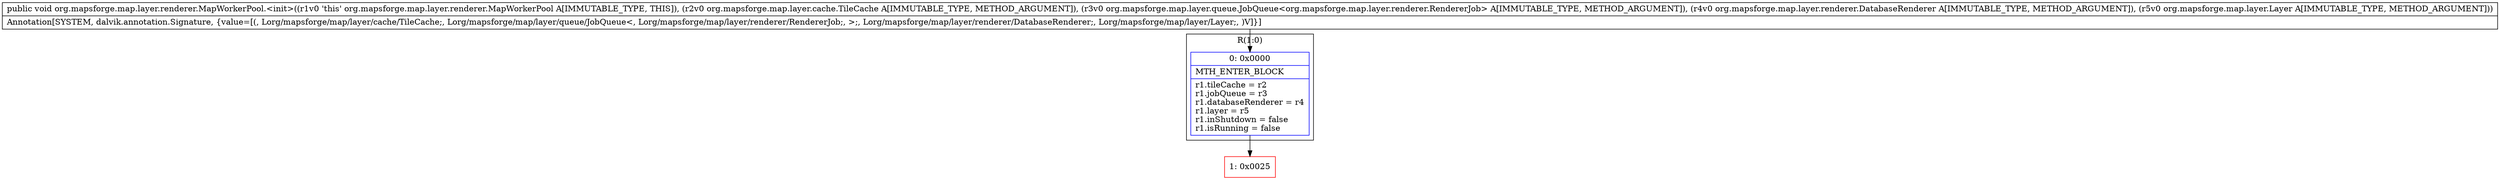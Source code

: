 digraph "CFG fororg.mapsforge.map.layer.renderer.MapWorkerPool.\<init\>(Lorg\/mapsforge\/map\/layer\/cache\/TileCache;Lorg\/mapsforge\/map\/layer\/queue\/JobQueue;Lorg\/mapsforge\/map\/layer\/renderer\/DatabaseRenderer;Lorg\/mapsforge\/map\/layer\/Layer;)V" {
subgraph cluster_Region_733210332 {
label = "R(1:0)";
node [shape=record,color=blue];
Node_0 [shape=record,label="{0\:\ 0x0000|MTH_ENTER_BLOCK\l|r1.tileCache = r2\lr1.jobQueue = r3\lr1.databaseRenderer = r4\lr1.layer = r5\lr1.inShutdown = false\lr1.isRunning = false\l}"];
}
Node_1 [shape=record,color=red,label="{1\:\ 0x0025}"];
MethodNode[shape=record,label="{public void org.mapsforge.map.layer.renderer.MapWorkerPool.\<init\>((r1v0 'this' org.mapsforge.map.layer.renderer.MapWorkerPool A[IMMUTABLE_TYPE, THIS]), (r2v0 org.mapsforge.map.layer.cache.TileCache A[IMMUTABLE_TYPE, METHOD_ARGUMENT]), (r3v0 org.mapsforge.map.layer.queue.JobQueue\<org.mapsforge.map.layer.renderer.RendererJob\> A[IMMUTABLE_TYPE, METHOD_ARGUMENT]), (r4v0 org.mapsforge.map.layer.renderer.DatabaseRenderer A[IMMUTABLE_TYPE, METHOD_ARGUMENT]), (r5v0 org.mapsforge.map.layer.Layer A[IMMUTABLE_TYPE, METHOD_ARGUMENT]))  | Annotation[SYSTEM, dalvik.annotation.Signature, \{value=[(, Lorg\/mapsforge\/map\/layer\/cache\/TileCache;, Lorg\/mapsforge\/map\/layer\/queue\/JobQueue\<, Lorg\/mapsforge\/map\/layer\/renderer\/RendererJob;, \>;, Lorg\/mapsforge\/map\/layer\/renderer\/DatabaseRenderer;, Lorg\/mapsforge\/map\/layer\/Layer;, )V]\}]\l}"];
MethodNode -> Node_0;
Node_0 -> Node_1;
}

